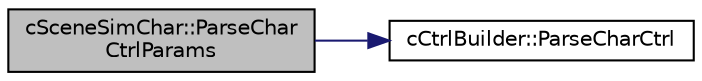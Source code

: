 digraph "cSceneSimChar::ParseCharCtrlParams"
{
 // LATEX_PDF_SIZE
  edge [fontname="Helvetica",fontsize="10",labelfontname="Helvetica",labelfontsize="10"];
  node [fontname="Helvetica",fontsize="10",shape=record];
  rankdir="LR";
  Node1 [label="cSceneSimChar::ParseChar\lCtrlParams",height=0.2,width=0.4,color="black", fillcolor="grey75", style="filled", fontcolor="black",tooltip=" "];
  Node1 -> Node2 [color="midnightblue",fontsize="10",style="solid",fontname="Helvetica"];
  Node2 [label="cCtrlBuilder::ParseCharCtrl",height=0.2,width=0.4,color="black", fillcolor="white", style="filled",URL="$classc_ctrl_builder.html#a1cc7d2c37fb48d49850d3875c69e4d3c",tooltip=" "];
}
